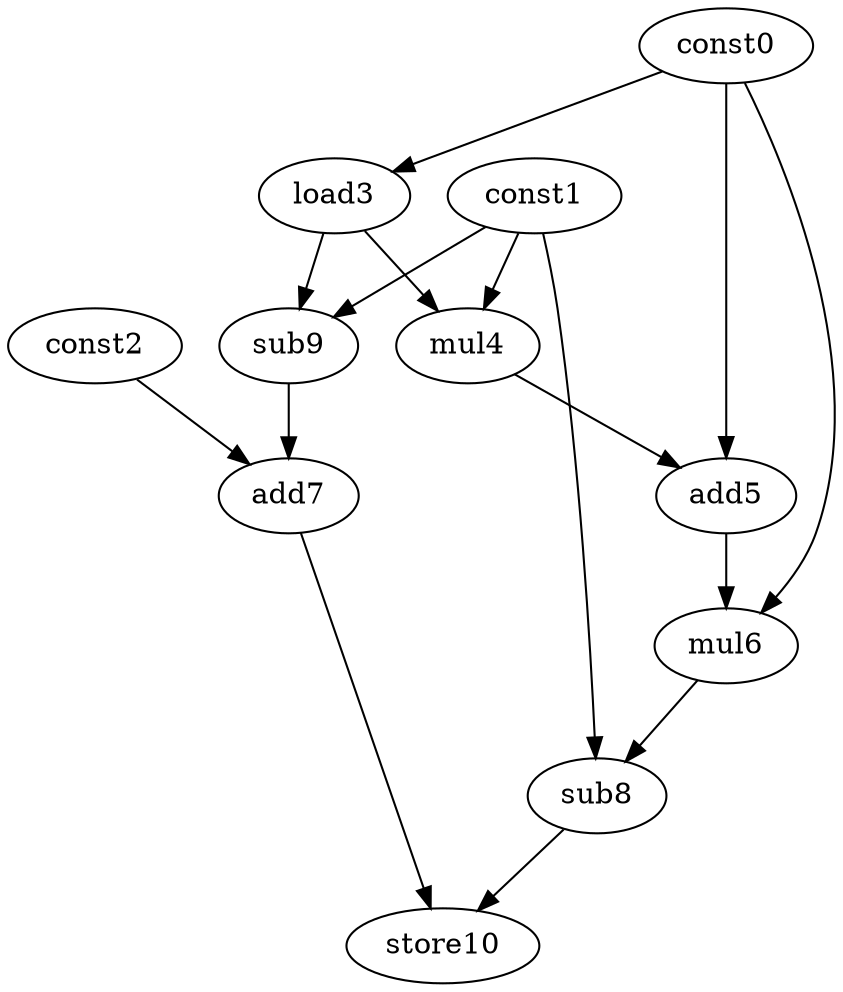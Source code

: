 digraph G { 
const0[opcode=const]; 
const1[opcode=const]; 
const2[opcode=const]; 
load3[opcode=load]; 
mul4[opcode=mul]; 
add5[opcode=add]; 
mul6[opcode=mul]; 
add7[opcode=add]; 
sub8[opcode=sub]; 
sub9[opcode=sub]; 
store10[opcode=store]; 
const0->load3[operand=0];
const1->mul4[operand=0];
load3->mul4[operand=1];
const1->sub9[operand=0];
load3->sub9[operand=1];
const0->add5[operand=0];
mul4->add5[operand=1];
sub9->add7[operand=0];
const2->add7[operand=1];
const0->mul6[operand=0];
add5->mul6[operand=1];
const1->sub8[operand=0];
mul6->sub8[operand=1];
sub8->store10[operand=0];
add7->store10[operand=1];
}

